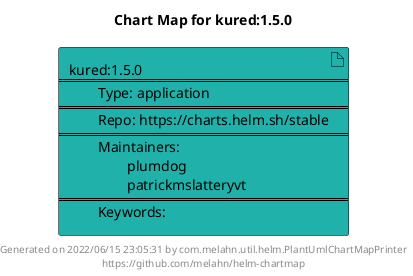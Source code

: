 @startuml
skinparam linetype ortho
skinparam backgroundColor white
skinparam usecaseBorderColor black
skinparam usecaseArrowColor LightSlateGray
skinparam artifactBorderColor black
skinparam artifactArrowColor LightSlateGray

title Chart Map for kured:1.5.0

'There is one referenced Helm Chart
artifact "kured:1.5.0\n====\n\tType: application\n====\n\tRepo: https://charts.helm.sh/stable\n====\n\tMaintainers: \n\t\tplumdog\n\t\tpatrickmslatteryvt\n====\n\tKeywords: " as kured_1_5_0 #LightSeaGreen

'There are 0 referenced Docker Images

'Chart Dependencies

center footer Generated on 2022/06/15 23:05:31 by com.melahn.util.helm.PlantUmlChartMapPrinter\nhttps://github.com/melahn/helm-chartmap
@enduml
